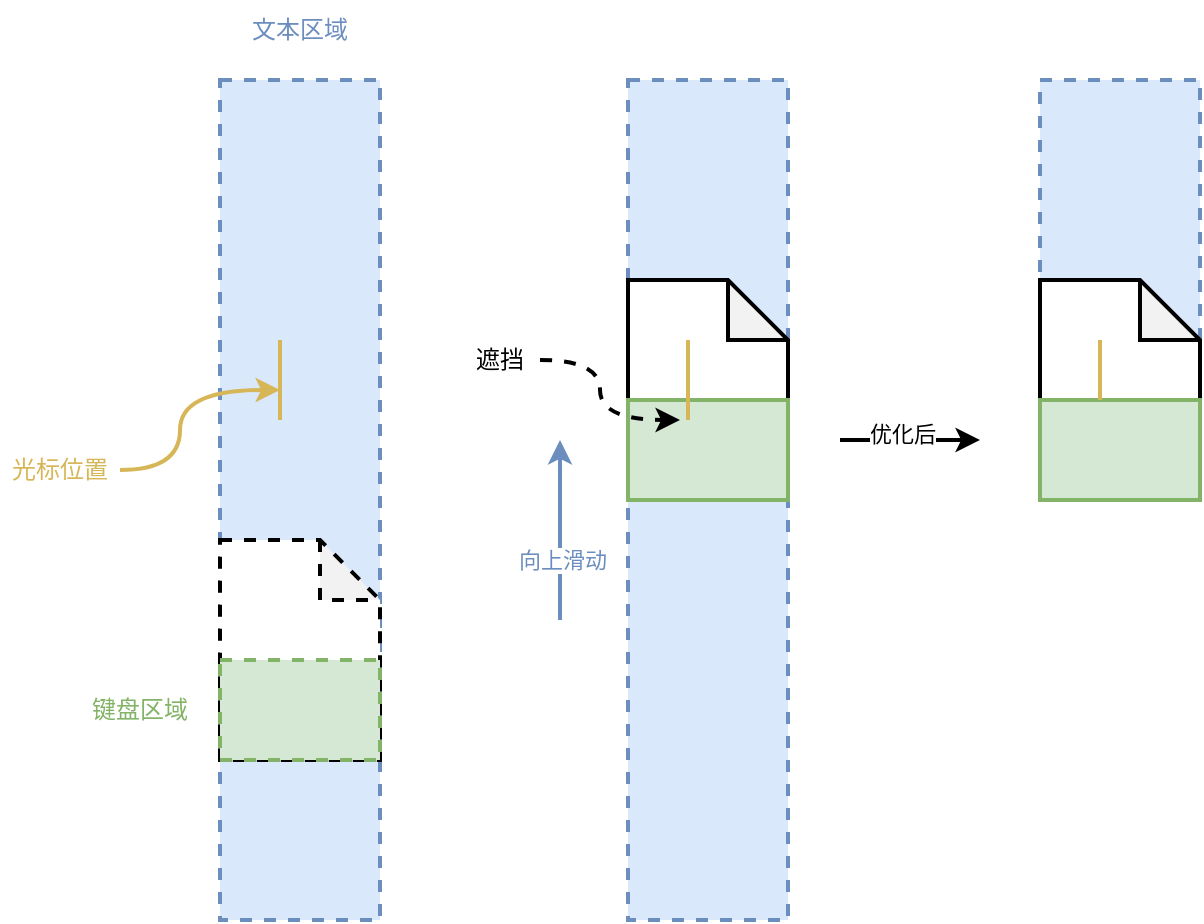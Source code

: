 <mxfile version="26.0.5">
  <diagram name="第 1 页" id="Z6ONuFpvm6h_PNGK9DhY">
    <mxGraphModel dx="1183" dy="722" grid="1" gridSize="10" guides="1" tooltips="1" connect="1" arrows="1" fold="1" page="1" pageScale="1" pageWidth="827" pageHeight="1169" math="0" shadow="0">
      <root>
        <mxCell id="0" />
        <mxCell id="1" parent="0" />
        <mxCell id="K0SXBpxwmkwl7hcp56vt-2" value="" style="rounded=0;whiteSpace=wrap;html=1;strokeWidth=2;fillColor=#dae8fc;strokeColor=#6c8ebf;dashed=1;" vertex="1" parent="1">
          <mxGeometry x="210" y="210" width="80" height="420" as="geometry" />
        </mxCell>
        <mxCell id="K0SXBpxwmkwl7hcp56vt-4" value="&lt;font style=&quot;color: light-dark(rgb(130, 179, 102), rgb(237, 237, 237));&quot;&gt;键盘区域&lt;/font&gt;" style="text;html=1;align=center;verticalAlign=middle;whiteSpace=wrap;rounded=0;" vertex="1" parent="1">
          <mxGeometry x="140" y="510" width="60" height="30" as="geometry" />
        </mxCell>
        <mxCell id="K0SXBpxwmkwl7hcp56vt-5" value="" style="endArrow=none;html=1;rounded=0;strokeWidth=2;fillColor=#fff2cc;strokeColor=#d6b656;" edge="1" parent="1">
          <mxGeometry width="50" height="50" relative="1" as="geometry">
            <mxPoint x="240" y="380" as="sourcePoint" />
            <mxPoint x="240" y="340" as="targetPoint" />
          </mxGeometry>
        </mxCell>
        <mxCell id="K0SXBpxwmkwl7hcp56vt-19" style="edgeStyle=orthogonalEdgeStyle;rounded=0;orthogonalLoop=1;jettySize=auto;html=1;curved=1;fillColor=#fff2cc;strokeColor=#d6b656;strokeWidth=2;" edge="1" parent="1" source="K0SXBpxwmkwl7hcp56vt-6">
          <mxGeometry relative="1" as="geometry">
            <mxPoint x="240" y="365" as="targetPoint" />
            <Array as="points">
              <mxPoint x="190" y="405" />
              <mxPoint x="190" y="365" />
            </Array>
          </mxGeometry>
        </mxCell>
        <mxCell id="K0SXBpxwmkwl7hcp56vt-6" value="&lt;font style=&quot;color: light-dark(rgb(214, 182, 86), rgb(237, 237, 237));&quot;&gt;光标位置&lt;/font&gt;" style="text;html=1;align=center;verticalAlign=middle;whiteSpace=wrap;rounded=0;strokeWidth=2;" vertex="1" parent="1">
          <mxGeometry x="100" y="390" width="60" height="30" as="geometry" />
        </mxCell>
        <mxCell id="K0SXBpxwmkwl7hcp56vt-8" value="" style="shape=note;whiteSpace=wrap;html=1;backgroundOutline=1;darkOpacity=0.05;strokeWidth=2;dashed=1;" vertex="1" parent="1">
          <mxGeometry x="210" y="440" width="80" height="110" as="geometry" />
        </mxCell>
        <mxCell id="K0SXBpxwmkwl7hcp56vt-3" value="" style="rounded=0;whiteSpace=wrap;html=1;strokeWidth=2;fillColor=#d5e8d4;strokeColor=#82b366;dashed=1;" vertex="1" parent="1">
          <mxGeometry x="210" y="500" width="80" height="50" as="geometry" />
        </mxCell>
        <mxCell id="K0SXBpxwmkwl7hcp56vt-10" value="&lt;font style=&quot;color: light-dark(rgb(108, 142, 191), rgb(109, 81, 0));&quot;&gt;文本区域&lt;/font&gt;" style="text;html=1;align=center;verticalAlign=middle;whiteSpace=wrap;rounded=0;" vertex="1" parent="1">
          <mxGeometry x="220" y="170" width="60" height="30" as="geometry" />
        </mxCell>
        <mxCell id="K0SXBpxwmkwl7hcp56vt-11" value="" style="rounded=0;whiteSpace=wrap;html=1;strokeWidth=2;fillColor=#dae8fc;strokeColor=#6c8ebf;dashed=1;" vertex="1" parent="1">
          <mxGeometry x="414" y="210" width="80" height="420" as="geometry" />
        </mxCell>
        <mxCell id="K0SXBpxwmkwl7hcp56vt-13" value="" style="shape=note;whiteSpace=wrap;html=1;backgroundOutline=1;darkOpacity=0.05;strokeWidth=2;" vertex="1" parent="1">
          <mxGeometry x="414" y="310" width="80" height="110" as="geometry" />
        </mxCell>
        <mxCell id="K0SXBpxwmkwl7hcp56vt-14" value="" style="rounded=0;whiteSpace=wrap;html=1;strokeWidth=2;fillColor=#d5e8d4;strokeColor=#82b366;" vertex="1" parent="1">
          <mxGeometry x="414" y="370" width="80" height="50" as="geometry" />
        </mxCell>
        <mxCell id="K0SXBpxwmkwl7hcp56vt-12" value="" style="endArrow=none;html=1;rounded=0;strokeWidth=2;fillColor=#fff2cc;strokeColor=#d6b656;" edge="1" parent="1">
          <mxGeometry width="50" height="50" relative="1" as="geometry">
            <mxPoint x="444" y="380" as="sourcePoint" />
            <mxPoint x="444" y="340" as="targetPoint" />
          </mxGeometry>
        </mxCell>
        <mxCell id="K0SXBpxwmkwl7hcp56vt-16" value="" style="endArrow=classic;html=1;rounded=0;strokeWidth=2;fillColor=#dae8fc;strokeColor=#6c8ebf;" edge="1" parent="1">
          <mxGeometry width="50" height="50" relative="1" as="geometry">
            <mxPoint x="380" y="480" as="sourcePoint" />
            <mxPoint x="380" y="390" as="targetPoint" />
          </mxGeometry>
        </mxCell>
        <mxCell id="K0SXBpxwmkwl7hcp56vt-17" value="&lt;font style=&quot;color: light-dark(rgb(108, 142, 191), rgb(237, 237, 237));&quot;&gt;向上滑动&lt;/font&gt;" style="edgeLabel;html=1;align=center;verticalAlign=middle;resizable=0;points=[];" vertex="1" connectable="0" parent="K0SXBpxwmkwl7hcp56vt-16">
          <mxGeometry x="-0.331" y="-1" relative="1" as="geometry">
            <mxPoint as="offset" />
          </mxGeometry>
        </mxCell>
        <mxCell id="K0SXBpxwmkwl7hcp56vt-20" value="" style="rounded=0;whiteSpace=wrap;html=1;strokeWidth=2;fillColor=#dae8fc;strokeColor=#6c8ebf;dashed=1;" vertex="1" parent="1">
          <mxGeometry x="620" y="210" width="80" height="160" as="geometry" />
        </mxCell>
        <mxCell id="K0SXBpxwmkwl7hcp56vt-21" value="" style="shape=note;whiteSpace=wrap;html=1;backgroundOutline=1;darkOpacity=0.05;strokeWidth=2;" vertex="1" parent="1">
          <mxGeometry x="620" y="310" width="80" height="110" as="geometry" />
        </mxCell>
        <mxCell id="K0SXBpxwmkwl7hcp56vt-22" value="" style="rounded=0;whiteSpace=wrap;html=1;strokeWidth=2;fillColor=#d5e8d4;strokeColor=#82b366;" vertex="1" parent="1">
          <mxGeometry x="620" y="370" width="80" height="50" as="geometry" />
        </mxCell>
        <mxCell id="K0SXBpxwmkwl7hcp56vt-23" value="" style="endArrow=none;html=1;rounded=0;strokeWidth=2;fillColor=#fff2cc;strokeColor=#d6b656;" edge="1" parent="1">
          <mxGeometry width="50" height="50" relative="1" as="geometry">
            <mxPoint x="650" y="370" as="sourcePoint" />
            <mxPoint x="650" y="340" as="targetPoint" />
          </mxGeometry>
        </mxCell>
        <mxCell id="K0SXBpxwmkwl7hcp56vt-24" value="" style="endArrow=classic;html=1;rounded=0;strokeWidth=2;fillColor=#f8cecc;strokeColor=light-dark(#000000, #d7817e);" edge="1" parent="1">
          <mxGeometry width="50" height="50" relative="1" as="geometry">
            <mxPoint x="520" y="390" as="sourcePoint" />
            <mxPoint x="590" y="390" as="targetPoint" />
          </mxGeometry>
        </mxCell>
        <mxCell id="K0SXBpxwmkwl7hcp56vt-28" value="优化后" style="edgeLabel;html=1;align=center;verticalAlign=middle;resizable=0;points=[];" vertex="1" connectable="0" parent="K0SXBpxwmkwl7hcp56vt-24">
          <mxGeometry x="-0.133" y="3" relative="1" as="geometry">
            <mxPoint as="offset" />
          </mxGeometry>
        </mxCell>
        <mxCell id="K0SXBpxwmkwl7hcp56vt-26" value="&lt;font style=&quot;color: light-dark(rgb(0, 0, 0), rgb(109, 81, 0));&quot;&gt;遮挡&lt;/font&gt;" style="text;html=1;align=center;verticalAlign=middle;whiteSpace=wrap;rounded=0;strokeWidth=2;" vertex="1" parent="1">
          <mxGeometry x="330" y="340" width="40" height="20" as="geometry" />
        </mxCell>
        <mxCell id="K0SXBpxwmkwl7hcp56vt-30" style="edgeStyle=orthogonalEdgeStyle;rounded=0;orthogonalLoop=1;jettySize=auto;html=1;entryX=0.325;entryY=0.2;entryDx=0;entryDy=0;entryPerimeter=0;curved=1;strokeWidth=2;dashed=1;" edge="1" parent="1" source="K0SXBpxwmkwl7hcp56vt-26" target="K0SXBpxwmkwl7hcp56vt-14">
          <mxGeometry relative="1" as="geometry">
            <Array as="points">
              <mxPoint x="400" y="350" />
              <mxPoint x="400" y="380" />
            </Array>
          </mxGeometry>
        </mxCell>
      </root>
    </mxGraphModel>
  </diagram>
</mxfile>
